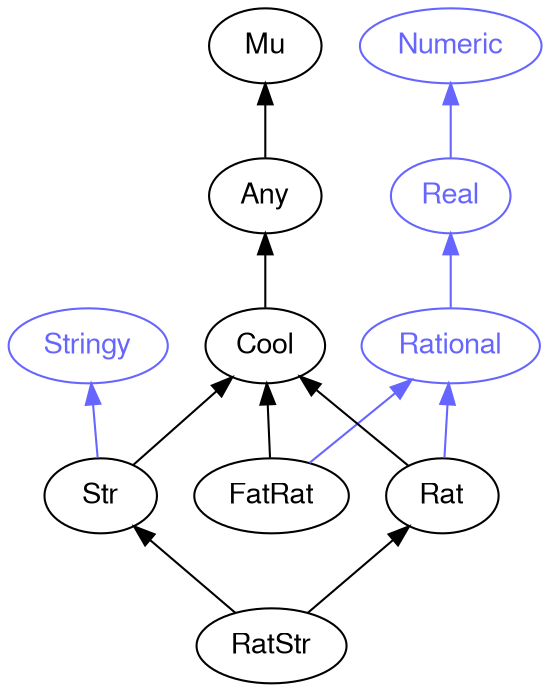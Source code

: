digraph "perl6-type-graph" {
    rankdir=BT;
    splines=polyline;
    overlap=false; 
    // Types
    "Rational" [color="#6666FF", fontcolor="#6666FF", href="/type/Rational", fontname="FreeSans"];
    "Numeric" [color="#6666FF", fontcolor="#6666FF", href="/type/Numeric", fontname="FreeSans"];
    "Real" [color="#6666FF", fontcolor="#6666FF", href="/type/Real", fontname="FreeSans"];
    "Mu" [color="#000000", fontcolor="#000000", href="/type/Mu", fontname="FreeSans"];
    "Any" [color="#000000", fontcolor="#000000", href="/type/Any", fontname="FreeSans"];
    "Cool" [color="#000000", fontcolor="#000000", href="/type/Cool", fontname="FreeSans"];
    "FatRat" [color="#000000", fontcolor="#000000", href="/type/FatRat", fontname="FreeSans"];
    "Rat" [color="#000000", fontcolor="#000000", href="/type/Rat", fontname="FreeSans"];
    "Stringy" [color="#6666FF", fontcolor="#6666FF", href="/type/Stringy", fontname="FreeSans"];
    "Str" [color="#000000", fontcolor="#000000", href="/type/Str", fontname="FreeSans"];
    "RatStr" [color="#000000", fontcolor="#000000", href="/type/RatStr", fontname="FreeSans"];

    // Superclasses
    "Any" -> "Mu" [color="#000000"];
    "Cool" -> "Any" [color="#000000"];
    "FatRat" -> "Cool" [color="#000000"];
    "Rat" -> "Cool" [color="#000000"];
    "Str" -> "Cool" [color="#000000"];
    "RatStr" -> "Rat" [color="#000000"];
    "RatStr" -> "Str" [color="#000000"];

    // Roles
    "Rational" -> "Real" [color="#6666FF"];
    "Real" -> "Numeric" [color="#6666FF"];
    "FatRat" -> "Rational" [color="#6666FF"];
    "Rat" -> "Rational" [color="#6666FF"];
    "Str" -> "Stringy" [color="#6666FF"];
}
